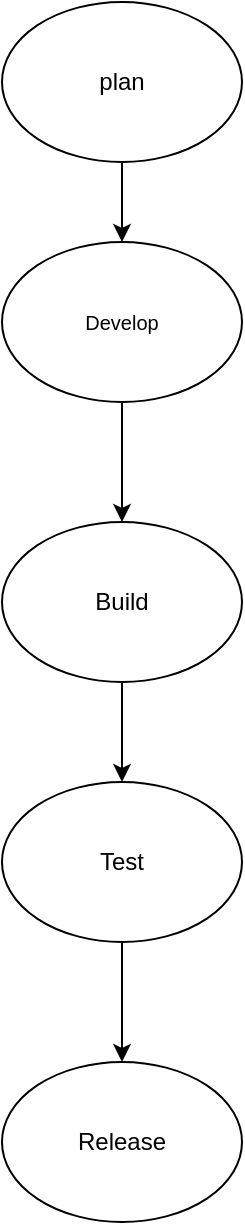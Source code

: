 <mxfile version="28.0.7">
  <diagram name="Page-1" id="xPfWS0RnXmgtrwAcBv4V">
    <mxGraphModel dx="1123" dy="656" grid="1" gridSize="10" guides="1" tooltips="1" connect="1" arrows="1" fold="1" page="1" pageScale="1" pageWidth="850" pageHeight="1100" math="0" shadow="0">
      <root>
        <mxCell id="0" />
        <mxCell id="1" parent="0" />
        <mxCell id="XWvjG3Ixqd4H-I-HdsUJ-5" value="" style="edgeStyle=orthogonalEdgeStyle;rounded=0;orthogonalLoop=1;jettySize=auto;html=1;" edge="1" parent="1" source="XWvjG3Ixqd4H-I-HdsUJ-1" target="XWvjG3Ixqd4H-I-HdsUJ-2">
          <mxGeometry relative="1" as="geometry">
            <Array as="points">
              <mxPoint x="400" y="130" />
              <mxPoint x="400" y="130" />
            </Array>
          </mxGeometry>
        </mxCell>
        <mxCell id="XWvjG3Ixqd4H-I-HdsUJ-1" value="plan" style="ellipse;whiteSpace=wrap;html=1;" vertex="1" parent="1">
          <mxGeometry x="340" width="120" height="80" as="geometry" />
        </mxCell>
        <mxCell id="XWvjG3Ixqd4H-I-HdsUJ-9" value="" style="edgeStyle=orthogonalEdgeStyle;rounded=0;orthogonalLoop=1;jettySize=auto;html=1;" edge="1" parent="1" source="XWvjG3Ixqd4H-I-HdsUJ-2" target="XWvjG3Ixqd4H-I-HdsUJ-3">
          <mxGeometry relative="1" as="geometry" />
        </mxCell>
        <mxCell id="XWvjG3Ixqd4H-I-HdsUJ-2" value="&lt;font size=&quot;1&quot;&gt;Develop&lt;/font&gt;" style="ellipse;whiteSpace=wrap;html=1;" vertex="1" parent="1">
          <mxGeometry x="340" y="120" width="120" height="80" as="geometry" />
        </mxCell>
        <mxCell id="XWvjG3Ixqd4H-I-HdsUJ-8" value="" style="edgeStyle=orthogonalEdgeStyle;rounded=0;orthogonalLoop=1;jettySize=auto;html=1;" edge="1" parent="1" source="XWvjG3Ixqd4H-I-HdsUJ-3" target="XWvjG3Ixqd4H-I-HdsUJ-4">
          <mxGeometry relative="1" as="geometry">
            <Array as="points">
              <mxPoint x="400" y="370" />
              <mxPoint x="400" y="370" />
            </Array>
          </mxGeometry>
        </mxCell>
        <mxCell id="XWvjG3Ixqd4H-I-HdsUJ-3" value="Build" style="ellipse;whiteSpace=wrap;html=1;" vertex="1" parent="1">
          <mxGeometry x="340" y="260" width="120" height="80" as="geometry" />
        </mxCell>
        <mxCell id="XWvjG3Ixqd4H-I-HdsUJ-11" value="" style="edgeStyle=orthogonalEdgeStyle;rounded=0;orthogonalLoop=1;jettySize=auto;html=1;" edge="1" parent="1" source="XWvjG3Ixqd4H-I-HdsUJ-4" target="XWvjG3Ixqd4H-I-HdsUJ-10">
          <mxGeometry relative="1" as="geometry" />
        </mxCell>
        <mxCell id="XWvjG3Ixqd4H-I-HdsUJ-4" value="Test" style="ellipse;whiteSpace=wrap;html=1;" vertex="1" parent="1">
          <mxGeometry x="340" y="390" width="120" height="80" as="geometry" />
        </mxCell>
        <mxCell id="XWvjG3Ixqd4H-I-HdsUJ-10" value="Release" style="ellipse;whiteSpace=wrap;html=1;" vertex="1" parent="1">
          <mxGeometry x="340" y="530" width="120" height="80" as="geometry" />
        </mxCell>
      </root>
    </mxGraphModel>
  </diagram>
</mxfile>
